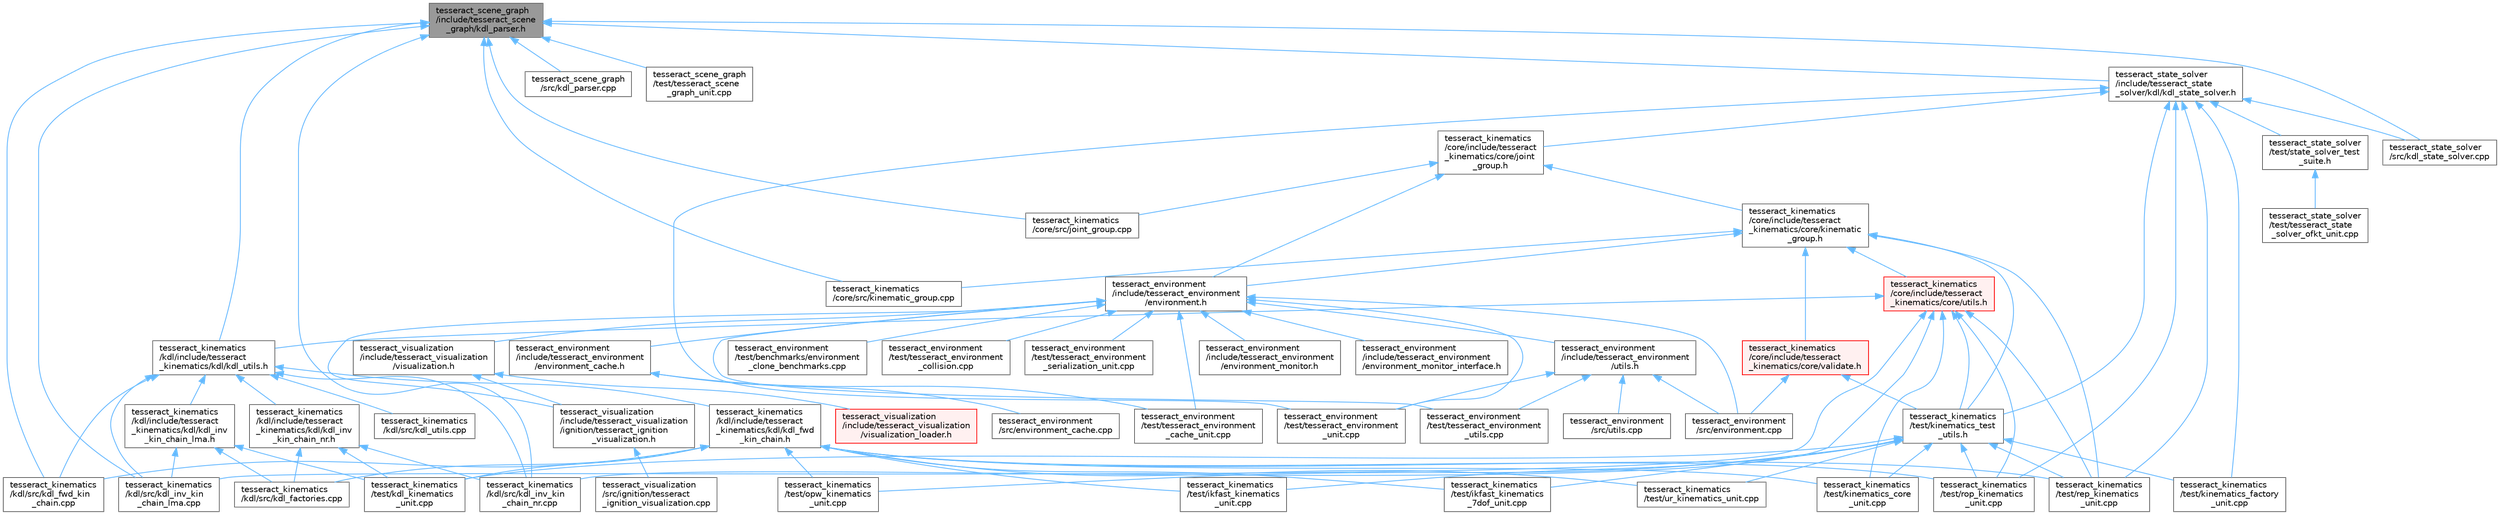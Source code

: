 digraph "tesseract_scene_graph/include/tesseract_scene_graph/kdl_parser.h"
{
 // LATEX_PDF_SIZE
  bgcolor="transparent";
  edge [fontname=Helvetica,fontsize=10,labelfontname=Helvetica,labelfontsize=10];
  node [fontname=Helvetica,fontsize=10,shape=box,height=0.2,width=0.4];
  Node1 [label="tesseract_scene_graph\l/include/tesseract_scene\l_graph/kdl_parser.h",height=0.2,width=0.4,color="gray40", fillcolor="grey60", style="filled", fontcolor="black",tooltip=" "];
  Node1 -> Node2 [dir="back",color="steelblue1",style="solid"];
  Node2 [label="tesseract_kinematics\l/core/src/joint_group.cpp",height=0.2,width=0.4,color="grey40", fillcolor="white", style="filled",URL="$da/d3e/joint__group_8cpp.html",tooltip=" "];
  Node1 -> Node3 [dir="back",color="steelblue1",style="solid"];
  Node3 [label="tesseract_kinematics\l/core/src/kinematic_group.cpp",height=0.2,width=0.4,color="grey40", fillcolor="white", style="filled",URL="$de/db2/kinematic__group_8cpp.html",tooltip="A kinematic group with forward and inverse kinematics methods."];
  Node1 -> Node4 [dir="back",color="steelblue1",style="solid"];
  Node4 [label="tesseract_kinematics\l/kdl/include/tesseract\l_kinematics/kdl/kdl_utils.h",height=0.2,width=0.4,color="grey40", fillcolor="white", style="filled",URL="$da/d97/kdl__utils_8h.html",tooltip="Tesseract KDL utility functions."];
  Node4 -> Node5 [dir="back",color="steelblue1",style="solid"];
  Node5 [label="tesseract_kinematics\l/kdl/include/tesseract\l_kinematics/kdl/kdl_fwd\l_kin_chain.h",height=0.2,width=0.4,color="grey40", fillcolor="white", style="filled",URL="$d3/d67/kdl__fwd__kin__chain_8h.html",tooltip="Tesseract KDL forward kinematics chain implementation."];
  Node5 -> Node6 [dir="back",color="steelblue1",style="solid"];
  Node6 [label="tesseract_kinematics\l/kdl/src/kdl_factories.cpp",height=0.2,width=0.4,color="grey40", fillcolor="white", style="filled",URL="$d7/d99/kdl__factories_8cpp.html",tooltip=" "];
  Node5 -> Node7 [dir="back",color="steelblue1",style="solid"];
  Node7 [label="tesseract_kinematics\l/kdl/src/kdl_fwd_kin\l_chain.cpp",height=0.2,width=0.4,color="grey40", fillcolor="white", style="filled",URL="$de/d44/kdl__fwd__kin__chain_8cpp.html",tooltip=" "];
  Node5 -> Node8 [dir="back",color="steelblue1",style="solid"];
  Node8 [label="tesseract_kinematics\l/test/ikfast_kinematics\l_7dof_unit.cpp",height=0.2,width=0.4,color="grey40", fillcolor="white", style="filled",URL="$d8/db1/ikfast__kinematics__7dof__unit_8cpp.html",tooltip=" "];
  Node5 -> Node9 [dir="back",color="steelblue1",style="solid"];
  Node9 [label="tesseract_kinematics\l/test/ikfast_kinematics\l_unit.cpp",height=0.2,width=0.4,color="grey40", fillcolor="white", style="filled",URL="$d6/dd6/ikfast__kinematics__unit_8cpp.html",tooltip=" "];
  Node5 -> Node10 [dir="back",color="steelblue1",style="solid"];
  Node10 [label="tesseract_kinematics\l/test/kdl_kinematics\l_unit.cpp",height=0.2,width=0.4,color="grey40", fillcolor="white", style="filled",URL="$da/d94/kdl__kinematics__unit_8cpp.html",tooltip=" "];
  Node5 -> Node11 [dir="back",color="steelblue1",style="solid"];
  Node11 [label="tesseract_kinematics\l/test/kinematics_core\l_unit.cpp",height=0.2,width=0.4,color="grey40", fillcolor="white", style="filled",URL="$d4/d0f/kinematics__core__unit_8cpp.html",tooltip=" "];
  Node5 -> Node12 [dir="back",color="steelblue1",style="solid"];
  Node12 [label="tesseract_kinematics\l/test/opw_kinematics\l_unit.cpp",height=0.2,width=0.4,color="grey40", fillcolor="white", style="filled",URL="$d6/d2e/opw__kinematics__unit_8cpp.html",tooltip="Tesseract opw kinematics test."];
  Node5 -> Node13 [dir="back",color="steelblue1",style="solid"];
  Node13 [label="tesseract_kinematics\l/test/rep_kinematics\l_unit.cpp",height=0.2,width=0.4,color="grey40", fillcolor="white", style="filled",URL="$d9/dee/rep__kinematics__unit_8cpp.html",tooltip=" "];
  Node5 -> Node14 [dir="back",color="steelblue1",style="solid"];
  Node14 [label="tesseract_kinematics\l/test/rop_kinematics\l_unit.cpp",height=0.2,width=0.4,color="grey40", fillcolor="white", style="filled",URL="$d0/dac/rop__kinematics__unit_8cpp.html",tooltip=" "];
  Node5 -> Node15 [dir="back",color="steelblue1",style="solid"];
  Node15 [label="tesseract_kinematics\l/test/ur_kinematics_unit.cpp",height=0.2,width=0.4,color="grey40", fillcolor="white", style="filled",URL="$d3/d31/ur__kinematics__unit_8cpp.html",tooltip=" "];
  Node4 -> Node16 [dir="back",color="steelblue1",style="solid"];
  Node16 [label="tesseract_kinematics\l/kdl/include/tesseract\l_kinematics/kdl/kdl_inv\l_kin_chain_lma.h",height=0.2,width=0.4,color="grey40", fillcolor="white", style="filled",URL="$d4/d12/kdl__inv__kin__chain__lma_8h.html",tooltip="Tesseract KDL Inverse kinematics chain Levenberg-Marquardt implementation."];
  Node16 -> Node6 [dir="back",color="steelblue1",style="solid"];
  Node16 -> Node17 [dir="back",color="steelblue1",style="solid"];
  Node17 [label="tesseract_kinematics\l/kdl/src/kdl_inv_kin\l_chain_lma.cpp",height=0.2,width=0.4,color="grey40", fillcolor="white", style="filled",URL="$de/dcd/kdl__inv__kin__chain__lma_8cpp.html",tooltip=" "];
  Node16 -> Node10 [dir="back",color="steelblue1",style="solid"];
  Node4 -> Node18 [dir="back",color="steelblue1",style="solid"];
  Node18 [label="tesseract_kinematics\l/kdl/include/tesseract\l_kinematics/kdl/kdl_inv\l_kin_chain_nr.h",height=0.2,width=0.4,color="grey40", fillcolor="white", style="filled",URL="$df/d02/kdl__inv__kin__chain__nr_8h.html",tooltip=" "];
  Node18 -> Node6 [dir="back",color="steelblue1",style="solid"];
  Node18 -> Node19 [dir="back",color="steelblue1",style="solid"];
  Node19 [label="tesseract_kinematics\l/kdl/src/kdl_inv_kin\l_chain_nr.cpp",height=0.2,width=0.4,color="grey40", fillcolor="white", style="filled",URL="$dd/d7e/kdl__inv__kin__chain__nr_8cpp.html",tooltip=" "];
  Node18 -> Node10 [dir="back",color="steelblue1",style="solid"];
  Node4 -> Node7 [dir="back",color="steelblue1",style="solid"];
  Node4 -> Node17 [dir="back",color="steelblue1",style="solid"];
  Node4 -> Node19 [dir="back",color="steelblue1",style="solid"];
  Node4 -> Node20 [dir="back",color="steelblue1",style="solid"];
  Node20 [label="tesseract_kinematics\l/kdl/src/kdl_utils.cpp",height=0.2,width=0.4,color="grey40", fillcolor="white", style="filled",URL="$dc/dba/kdl__utils_8cpp.html",tooltip="Tesseract KDL utility functions."];
  Node1 -> Node7 [dir="back",color="steelblue1",style="solid"];
  Node1 -> Node17 [dir="back",color="steelblue1",style="solid"];
  Node1 -> Node19 [dir="back",color="steelblue1",style="solid"];
  Node1 -> Node21 [dir="back",color="steelblue1",style="solid"];
  Node21 [label="tesseract_scene_graph\l/src/kdl_parser.cpp",height=0.2,width=0.4,color="grey40", fillcolor="white", style="filled",URL="$d0/daa/kdl__parser_8cpp.html",tooltip=" "];
  Node1 -> Node22 [dir="back",color="steelblue1",style="solid"];
  Node22 [label="tesseract_scene_graph\l/test/tesseract_scene\l_graph_unit.cpp",height=0.2,width=0.4,color="grey40", fillcolor="white", style="filled",URL="$d3/d30/tesseract__scene__graph__unit_8cpp.html",tooltip=" "];
  Node1 -> Node23 [dir="back",color="steelblue1",style="solid"];
  Node23 [label="tesseract_state_solver\l/include/tesseract_state\l_solver/kdl/kdl_state_solver.h",height=0.2,width=0.4,color="grey40", fillcolor="white", style="filled",URL="$dd/d7b/kdl__state__solver_8h.html",tooltip="Tesseract Scene Graph State Solver KDL Implementation."];
  Node23 -> Node24 [dir="back",color="steelblue1",style="solid"];
  Node24 [label="tesseract_environment\l/test/tesseract_environment\l_unit.cpp",height=0.2,width=0.4,color="grey40", fillcolor="white", style="filled",URL="$d0/d5b/tesseract__environment__unit_8cpp.html",tooltip=" "];
  Node23 -> Node25 [dir="back",color="steelblue1",style="solid"];
  Node25 [label="tesseract_kinematics\l/core/include/tesseract\l_kinematics/core/joint\l_group.h",height=0.2,width=0.4,color="grey40", fillcolor="white", style="filled",URL="$db/d8d/joint__group_8h.html",tooltip="A joint group with forward kinematics, Jacobian, limits methods."];
  Node25 -> Node26 [dir="back",color="steelblue1",style="solid"];
  Node26 [label="tesseract_environment\l/include/tesseract_environment\l/environment.h",height=0.2,width=0.4,color="grey40", fillcolor="white", style="filled",URL="$de/d26/environment_8h.html",tooltip=" "];
  Node26 -> Node27 [dir="back",color="steelblue1",style="solid"];
  Node27 [label="tesseract_environment\l/include/tesseract_environment\l/environment_cache.h",height=0.2,width=0.4,color="grey40", fillcolor="white", style="filled",URL="$d0/df2/environment__cache_8h.html",tooltip="A environment cache."];
  Node27 -> Node28 [dir="back",color="steelblue1",style="solid"];
  Node28 [label="tesseract_environment\l/src/environment_cache.cpp",height=0.2,width=0.4,color="grey40", fillcolor="white", style="filled",URL="$db/d51/environment__cache_8cpp.html",tooltip="Default environment cache."];
  Node27 -> Node29 [dir="back",color="steelblue1",style="solid"];
  Node29 [label="tesseract_environment\l/test/tesseract_environment\l_cache_unit.cpp",height=0.2,width=0.4,color="grey40", fillcolor="white", style="filled",URL="$d4/d61/tesseract__environment__cache__unit_8cpp.html",tooltip=" "];
  Node26 -> Node30 [dir="back",color="steelblue1",style="solid"];
  Node30 [label="tesseract_environment\l/include/tesseract_environment\l/environment_monitor.h",height=0.2,width=0.4,color="grey40", fillcolor="white", style="filled",URL="$d4/d7d/environment__monitor_8h.html",tooltip="Tesseract Environment Monitor Interface Class."];
  Node26 -> Node31 [dir="back",color="steelblue1",style="solid"];
  Node31 [label="tesseract_environment\l/include/tesseract_environment\l/environment_monitor_interface.h",height=0.2,width=0.4,color="grey40", fillcolor="white", style="filled",URL="$d1/d4a/environment__monitor__interface_8h.html",tooltip="This is a utility class for applying changes to multiple tesseract environment monitors."];
  Node26 -> Node32 [dir="back",color="steelblue1",style="solid"];
  Node32 [label="tesseract_environment\l/include/tesseract_environment\l/utils.h",height=0.2,width=0.4,color="grey40", fillcolor="white", style="filled",URL="$d9/d71/tesseract__environment_2include_2tesseract__environment_2utils_8h.html",tooltip="Tesseract Environment Utility Functions."];
  Node32 -> Node33 [dir="back",color="steelblue1",style="solid"];
  Node33 [label="tesseract_environment\l/src/environment.cpp",height=0.2,width=0.4,color="grey40", fillcolor="white", style="filled",URL="$dc/d82/environment_8cpp.html",tooltip="Tesseract environment interface implementation."];
  Node32 -> Node34 [dir="back",color="steelblue1",style="solid"];
  Node34 [label="tesseract_environment\l/src/utils.cpp",height=0.2,width=0.4,color="grey40", fillcolor="white", style="filled",URL="$d1/d89/tesseract__environment_2src_2utils_8cpp.html",tooltip="Tesseract Environment Utility Functions."];
  Node32 -> Node24 [dir="back",color="steelblue1",style="solid"];
  Node32 -> Node35 [dir="back",color="steelblue1",style="solid"];
  Node35 [label="tesseract_environment\l/test/tesseract_environment\l_utils.cpp",height=0.2,width=0.4,color="grey40", fillcolor="white", style="filled",URL="$df/d00/tesseract__environment__utils_8cpp.html",tooltip=" "];
  Node26 -> Node33 [dir="back",color="steelblue1",style="solid"];
  Node26 -> Node36 [dir="back",color="steelblue1",style="solid"];
  Node36 [label="tesseract_environment\l/test/benchmarks/environment\l_clone_benchmarks.cpp",height=0.2,width=0.4,color="grey40", fillcolor="white", style="filled",URL="$de/d87/environment__clone__benchmarks_8cpp.html",tooltip=" "];
  Node26 -> Node29 [dir="back",color="steelblue1",style="solid"];
  Node26 -> Node37 [dir="back",color="steelblue1",style="solid"];
  Node37 [label="tesseract_environment\l/test/tesseract_environment\l_collision.cpp",height=0.2,width=0.4,color="grey40", fillcolor="white", style="filled",URL="$d8/da4/tesseract__environment__collision_8cpp.html",tooltip=" "];
  Node26 -> Node38 [dir="back",color="steelblue1",style="solid"];
  Node38 [label="tesseract_environment\l/test/tesseract_environment\l_serialization_unit.cpp",height=0.2,width=0.4,color="grey40", fillcolor="white", style="filled",URL="$d9/de5/tesseract__environment__serialization__unit_8cpp.html",tooltip=" "];
  Node26 -> Node24 [dir="back",color="steelblue1",style="solid"];
  Node26 -> Node35 [dir="back",color="steelblue1",style="solid"];
  Node26 -> Node39 [dir="back",color="steelblue1",style="solid"];
  Node39 [label="tesseract_visualization\l/include/tesseract_visualization\l/ignition/tesseract_ignition\l_visualization.h",height=0.2,width=0.4,color="grey40", fillcolor="white", style="filled",URL="$d0/de9/tesseract__ignition__visualization_8h.html",tooltip=" "];
  Node39 -> Node40 [dir="back",color="steelblue1",style="solid"];
  Node40 [label="tesseract_visualization\l/src/ignition/tesseract\l_ignition_visualization.cpp",height=0.2,width=0.4,color="grey40", fillcolor="white", style="filled",URL="$d6/dbe/tesseract__ignition__visualization_8cpp.html",tooltip=" "];
  Node26 -> Node41 [dir="back",color="steelblue1",style="solid"];
  Node41 [label="tesseract_visualization\l/include/tesseract_visualization\l/visualization.h",height=0.2,width=0.4,color="grey40", fillcolor="white", style="filled",URL="$d2/d02/visualization_8h.html",tooltip="Visualization Class."];
  Node41 -> Node39 [dir="back",color="steelblue1",style="solid"];
  Node41 -> Node42 [dir="back",color="steelblue1",style="solid"];
  Node42 [label="tesseract_visualization\l/include/tesseract_visualization\l/visualization_loader.h",height=0.2,width=0.4,color="red", fillcolor="#FFF0F0", style="filled",URL="$da/d93/visualization__loader_8h.html",tooltip="Visualization Loader."];
  Node25 -> Node44 [dir="back",color="steelblue1",style="solid"];
  Node44 [label="tesseract_kinematics\l/core/include/tesseract\l_kinematics/core/kinematic\l_group.h",height=0.2,width=0.4,color="grey40", fillcolor="white", style="filled",URL="$d4/d3a/kinematic__group_8h.html",tooltip="A kinematic group with forward and inverse kinematics methods."];
  Node44 -> Node26 [dir="back",color="steelblue1",style="solid"];
  Node44 -> Node45 [dir="back",color="steelblue1",style="solid"];
  Node45 [label="tesseract_kinematics\l/core/include/tesseract\l_kinematics/core/utils.h",height=0.2,width=0.4,color="red", fillcolor="#FFF0F0", style="filled",URL="$df/dd0/tesseract__kinematics_2core_2include_2tesseract__kinematics_2core_2utils_8h.html",tooltip="Kinematics utility functions."];
  Node45 -> Node4 [dir="back",color="steelblue1",style="solid"];
  Node45 -> Node17 [dir="back",color="steelblue1",style="solid"];
  Node45 -> Node19 [dir="back",color="steelblue1",style="solid"];
  Node45 -> Node11 [dir="back",color="steelblue1",style="solid"];
  Node45 -> Node50 [dir="back",color="steelblue1",style="solid"];
  Node50 [label="tesseract_kinematics\l/test/kinematics_test\l_utils.h",height=0.2,width=0.4,color="grey40", fillcolor="white", style="filled",URL="$d7/dcb/kinematics__test__utils_8h.html",tooltip=" "];
  Node50 -> Node8 [dir="back",color="steelblue1",style="solid"];
  Node50 -> Node9 [dir="back",color="steelblue1",style="solid"];
  Node50 -> Node10 [dir="back",color="steelblue1",style="solid"];
  Node50 -> Node11 [dir="back",color="steelblue1",style="solid"];
  Node50 -> Node51 [dir="back",color="steelblue1",style="solid"];
  Node51 [label="tesseract_kinematics\l/test/kinematics_factory\l_unit.cpp",height=0.2,width=0.4,color="grey40", fillcolor="white", style="filled",URL="$d7/d1d/kinematics__factory__unit_8cpp.html",tooltip="Tesseract kinematics factory test."];
  Node50 -> Node12 [dir="back",color="steelblue1",style="solid"];
  Node50 -> Node13 [dir="back",color="steelblue1",style="solid"];
  Node50 -> Node14 [dir="back",color="steelblue1",style="solid"];
  Node50 -> Node15 [dir="back",color="steelblue1",style="solid"];
  Node45 -> Node13 [dir="back",color="steelblue1",style="solid"];
  Node45 -> Node14 [dir="back",color="steelblue1",style="solid"];
  Node44 -> Node53 [dir="back",color="steelblue1",style="solid"];
  Node53 [label="tesseract_kinematics\l/core/include/tesseract\l_kinematics/core/validate.h",height=0.2,width=0.4,color="red", fillcolor="#FFF0F0", style="filled",URL="$dc/dfb/validate_8h.html",tooltip="This contains utility function validate things like forward kinematics match inverse kinematics."];
  Node53 -> Node33 [dir="back",color="steelblue1",style="solid"];
  Node53 -> Node50 [dir="back",color="steelblue1",style="solid"];
  Node44 -> Node3 [dir="back",color="steelblue1",style="solid"];
  Node44 -> Node50 [dir="back",color="steelblue1",style="solid"];
  Node44 -> Node13 [dir="back",color="steelblue1",style="solid"];
  Node25 -> Node2 [dir="back",color="steelblue1",style="solid"];
  Node23 -> Node51 [dir="back",color="steelblue1",style="solid"];
  Node23 -> Node50 [dir="back",color="steelblue1",style="solid"];
  Node23 -> Node13 [dir="back",color="steelblue1",style="solid"];
  Node23 -> Node14 [dir="back",color="steelblue1",style="solid"];
  Node23 -> Node55 [dir="back",color="steelblue1",style="solid"];
  Node55 [label="tesseract_state_solver\l/src/kdl_state_solver.cpp",height=0.2,width=0.4,color="grey40", fillcolor="white", style="filled",URL="$da/dfb/kdl__state__solver_8cpp.html",tooltip="Tesseract scene graph kdl solver implementation."];
  Node23 -> Node56 [dir="back",color="steelblue1",style="solid"];
  Node56 [label="tesseract_state_solver\l/test/state_solver_test\l_suite.h",height=0.2,width=0.4,color="grey40", fillcolor="white", style="filled",URL="$d4/db8/state__solver__test__suite_8h.html",tooltip=" "];
  Node56 -> Node57 [dir="back",color="steelblue1",style="solid"];
  Node57 [label="tesseract_state_solver\l/test/tesseract_state\l_solver_ofkt_unit.cpp",height=0.2,width=0.4,color="grey40", fillcolor="white", style="filled",URL="$da/d23/tesseract__state__solver__ofkt__unit_8cpp.html",tooltip=" "];
  Node1 -> Node55 [dir="back",color="steelblue1",style="solid"];
}
